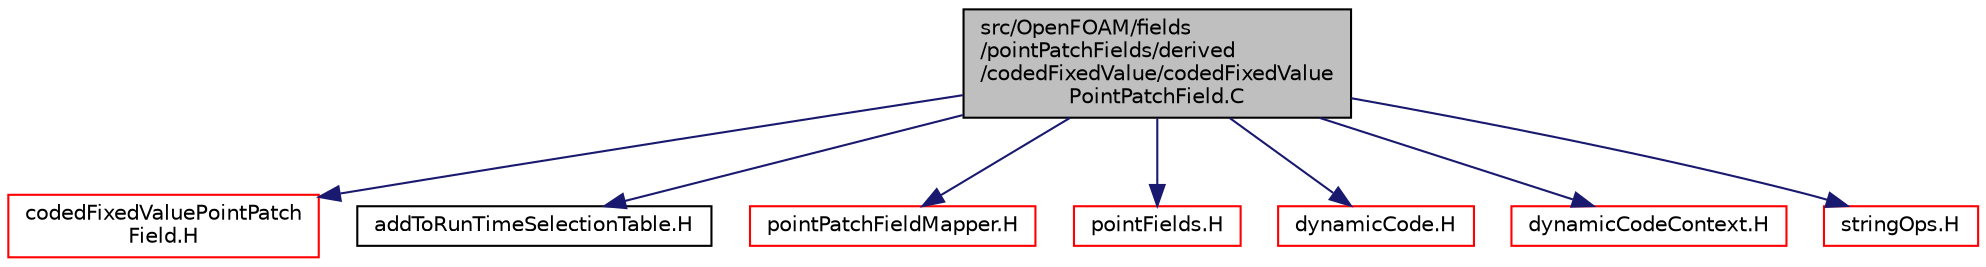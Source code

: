 digraph "src/OpenFOAM/fields/pointPatchFields/derived/codedFixedValue/codedFixedValuePointPatchField.C"
{
  bgcolor="transparent";
  edge [fontname="Helvetica",fontsize="10",labelfontname="Helvetica",labelfontsize="10"];
  node [fontname="Helvetica",fontsize="10",shape=record];
  Node0 [label="src/OpenFOAM/fields\l/pointPatchFields/derived\l/codedFixedValue/codedFixedValue\lPointPatchField.C",height=0.2,width=0.4,color="black", fillcolor="grey75", style="filled", fontcolor="black"];
  Node0 -> Node1 [color="midnightblue",fontsize="10",style="solid",fontname="Helvetica"];
  Node1 [label="codedFixedValuePointPatch\lField.H",height=0.2,width=0.4,color="red",URL="$a10790.html"];
  Node0 -> Node179 [color="midnightblue",fontsize="10",style="solid",fontname="Helvetica"];
  Node179 [label="addToRunTimeSelectionTable.H",height=0.2,width=0.4,color="black",URL="$a09989.html",tooltip="Macros for easy insertion into run-time selection tables. "];
  Node0 -> Node180 [color="midnightblue",fontsize="10",style="solid",fontname="Helvetica"];
  Node180 [label="pointPatchFieldMapper.H",height=0.2,width=0.4,color="red",URL="$a10868.html"];
  Node0 -> Node182 [color="midnightblue",fontsize="10",style="solid",fontname="Helvetica"];
  Node182 [label="pointFields.H",height=0.2,width=0.4,color="red",URL="$a10595.html"];
  Node0 -> Node303 [color="midnightblue",fontsize="10",style="solid",fontname="Helvetica"];
  Node303 [label="dynamicCode.H",height=0.2,width=0.4,color="red",URL="$a09617.html"];
  Node0 -> Node305 [color="midnightblue",fontsize="10",style="solid",fontname="Helvetica"];
  Node305 [label="dynamicCodeContext.H",height=0.2,width=0.4,color="red",URL="$a09623.html"];
  Node0 -> Node307 [color="midnightblue",fontsize="10",style="solid",fontname="Helvetica"];
  Node307 [label="stringOps.H",height=0.2,width=0.4,color="red",URL="$a13508.html"];
}
